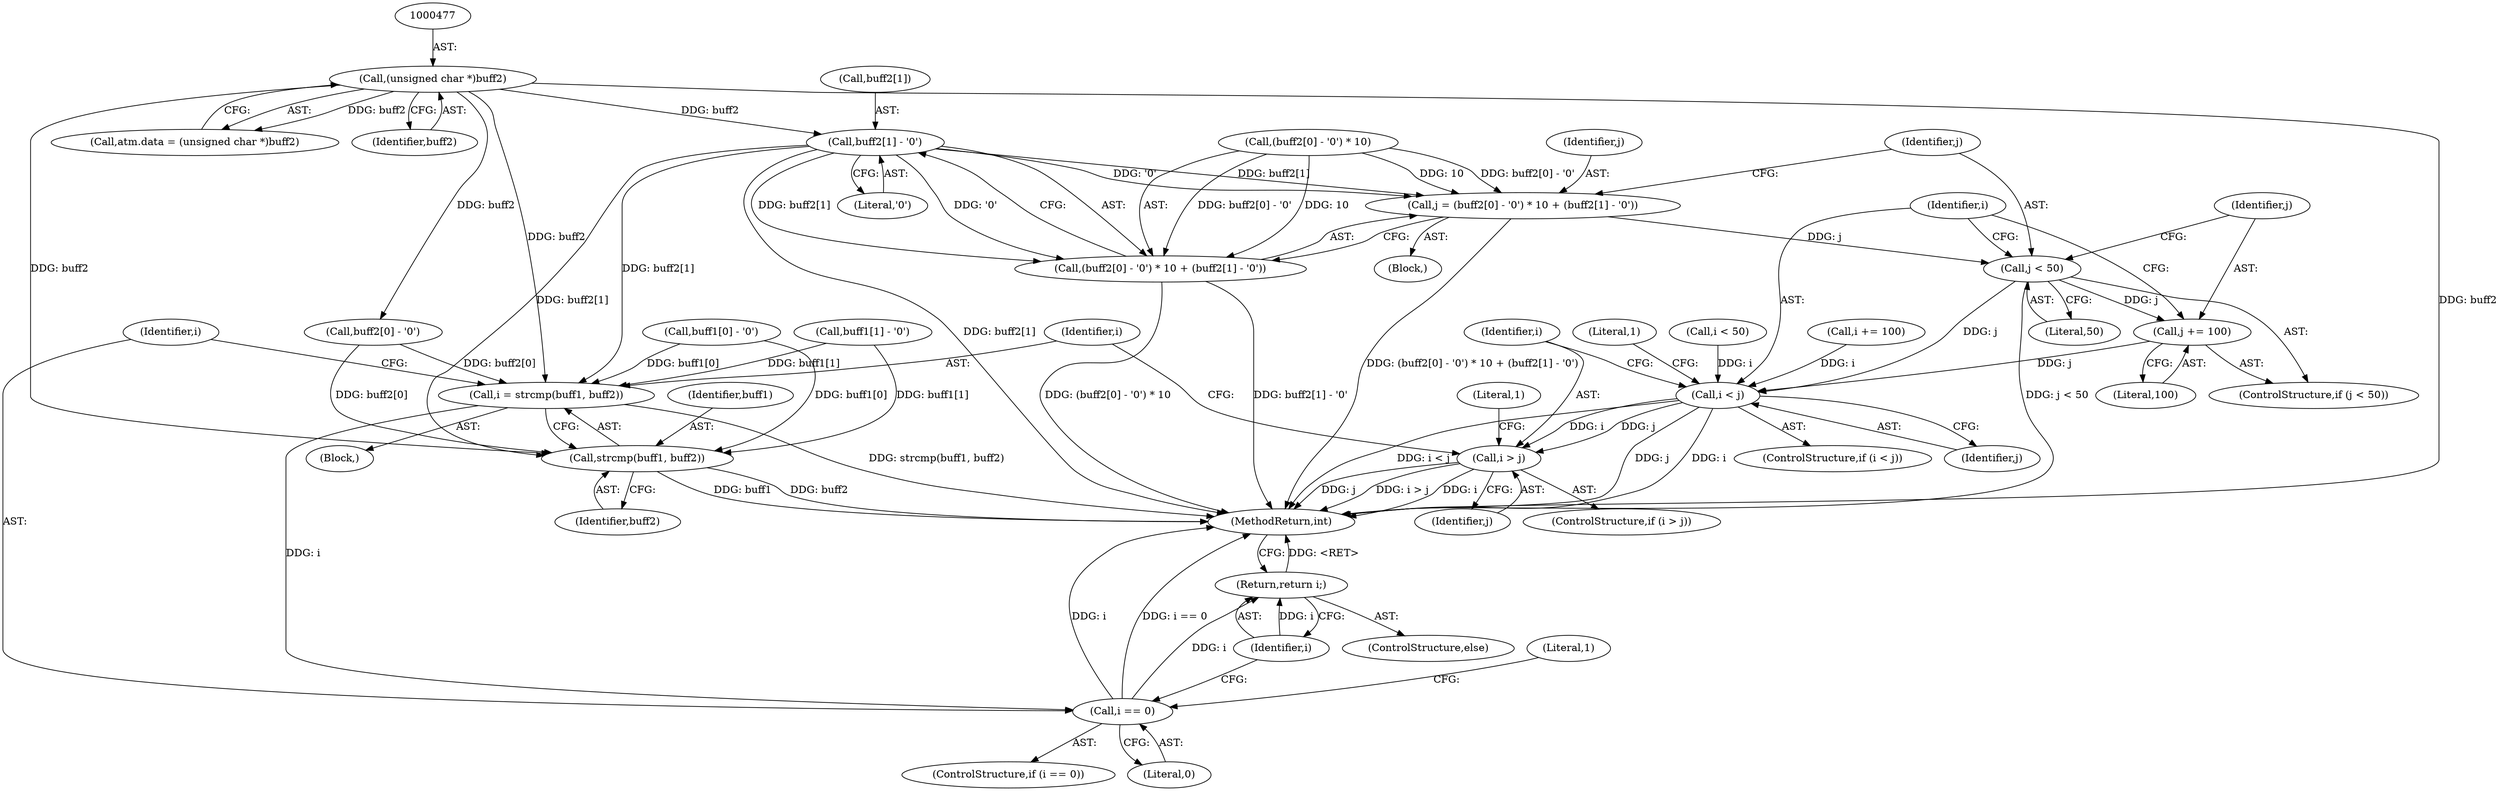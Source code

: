 digraph "0_openssl_f48b83b4fb7d6689584cf25f61ca63a4891f5b11@array" {
"1000530" [label="(Call,buff2[1] - '0')"];
"1000476" [label="(Call,(unsigned char *)buff2)"];
"1000520" [label="(Call,j = (buff2[0] - '0') * 10 + (buff2[1] - '0'))"];
"1000536" [label="(Call,j < 50)"];
"1000539" [label="(Call,j += 100)"];
"1000543" [label="(Call,i < j)"];
"1000550" [label="(Call,i > j)"];
"1000522" [label="(Call,(buff2[0] - '0') * 10 + (buff2[1] - '0'))"];
"1000555" [label="(Call,i = strcmp(buff1, buff2))"];
"1000561" [label="(Call,i == 0)"];
"1000568" [label="(Return,return i;)"];
"1000557" [label="(Call,strcmp(buff1, buff2))"];
"1000551" [label="(Identifier,i)"];
"1000540" [label="(Identifier,j)"];
"1000542" [label="(ControlStructure,if (i < j))"];
"1000554" [label="(Literal,1)"];
"1000521" [label="(Identifier,j)"];
"1000569" [label="(Identifier,i)"];
"1000558" [label="(Identifier,buff1)"];
"1000536" [label="(Call,j < 50)"];
"1000543" [label="(Call,i < j)"];
"1000530" [label="(Call,buff2[1] - '0')"];
"1000517" [label="(Call,i += 100)"];
"1000508" [label="(Call,buff1[1] - '0')"];
"1000561" [label="(Call,i == 0)"];
"1000531" [label="(Call,buff2[1])"];
"1000523" [label="(Call,(buff2[0] - '0') * 10)"];
"1000472" [label="(Call,atm.data = (unsigned char *)buff2)"];
"1000548" [label="(Literal,1)"];
"1000113" [label="(Block,)"];
"1000545" [label="(Identifier,j)"];
"1000559" [label="(Identifier,buff2)"];
"1000537" [label="(Identifier,j)"];
"1000478" [label="(Identifier,buff2)"];
"1000522" [label="(Call,(buff2[0] - '0') * 10 + (buff2[1] - '0'))"];
"1000555" [label="(Call,i = strcmp(buff1, buff2))"];
"1000552" [label="(Identifier,j)"];
"1000524" [label="(Call,buff2[0] - '0')"];
"1000566" [label="(Literal,1)"];
"1000568" [label="(Return,return i;)"];
"1000567" [label="(ControlStructure,else)"];
"1000538" [label="(Literal,50)"];
"1000535" [label="(ControlStructure,if (j < 50))"];
"1000497" [label="(Block,)"];
"1000476" [label="(Call,(unsigned char *)buff2)"];
"1000541" [label="(Literal,100)"];
"1000544" [label="(Identifier,i)"];
"1000534" [label="(Literal,'0')"];
"1000539" [label="(Call,j += 100)"];
"1000550" [label="(Call,i > j)"];
"1000520" [label="(Call,j = (buff2[0] - '0') * 10 + (buff2[1] - '0'))"];
"1000560" [label="(ControlStructure,if (i == 0))"];
"1000556" [label="(Identifier,i)"];
"1000514" [label="(Call,i < 50)"];
"1000557" [label="(Call,strcmp(buff1, buff2))"];
"1000563" [label="(Literal,0)"];
"1000549" [label="(ControlStructure,if (i > j))"];
"1000502" [label="(Call,buff1[0] - '0')"];
"1000570" [label="(MethodReturn,int)"];
"1000562" [label="(Identifier,i)"];
"1000530" -> "1000522"  [label="AST: "];
"1000530" -> "1000534"  [label="CFG: "];
"1000531" -> "1000530"  [label="AST: "];
"1000534" -> "1000530"  [label="AST: "];
"1000522" -> "1000530"  [label="CFG: "];
"1000530" -> "1000570"  [label="DDG: buff2[1]"];
"1000530" -> "1000520"  [label="DDG: buff2[1]"];
"1000530" -> "1000520"  [label="DDG: '0'"];
"1000530" -> "1000522"  [label="DDG: buff2[1]"];
"1000530" -> "1000522"  [label="DDG: '0'"];
"1000476" -> "1000530"  [label="DDG: buff2"];
"1000530" -> "1000555"  [label="DDG: buff2[1]"];
"1000530" -> "1000557"  [label="DDG: buff2[1]"];
"1000476" -> "1000472"  [label="AST: "];
"1000476" -> "1000478"  [label="CFG: "];
"1000477" -> "1000476"  [label="AST: "];
"1000478" -> "1000476"  [label="AST: "];
"1000472" -> "1000476"  [label="CFG: "];
"1000476" -> "1000570"  [label="DDG: buff2"];
"1000476" -> "1000472"  [label="DDG: buff2"];
"1000476" -> "1000524"  [label="DDG: buff2"];
"1000476" -> "1000555"  [label="DDG: buff2"];
"1000476" -> "1000557"  [label="DDG: buff2"];
"1000520" -> "1000497"  [label="AST: "];
"1000520" -> "1000522"  [label="CFG: "];
"1000521" -> "1000520"  [label="AST: "];
"1000522" -> "1000520"  [label="AST: "];
"1000537" -> "1000520"  [label="CFG: "];
"1000520" -> "1000570"  [label="DDG: (buff2[0] - '0') * 10 + (buff2[1] - '0')"];
"1000523" -> "1000520"  [label="DDG: buff2[0] - '0'"];
"1000523" -> "1000520"  [label="DDG: 10"];
"1000520" -> "1000536"  [label="DDG: j"];
"1000536" -> "1000535"  [label="AST: "];
"1000536" -> "1000538"  [label="CFG: "];
"1000537" -> "1000536"  [label="AST: "];
"1000538" -> "1000536"  [label="AST: "];
"1000540" -> "1000536"  [label="CFG: "];
"1000544" -> "1000536"  [label="CFG: "];
"1000536" -> "1000570"  [label="DDG: j < 50"];
"1000536" -> "1000539"  [label="DDG: j"];
"1000536" -> "1000543"  [label="DDG: j"];
"1000539" -> "1000535"  [label="AST: "];
"1000539" -> "1000541"  [label="CFG: "];
"1000540" -> "1000539"  [label="AST: "];
"1000541" -> "1000539"  [label="AST: "];
"1000544" -> "1000539"  [label="CFG: "];
"1000539" -> "1000543"  [label="DDG: j"];
"1000543" -> "1000542"  [label="AST: "];
"1000543" -> "1000545"  [label="CFG: "];
"1000544" -> "1000543"  [label="AST: "];
"1000545" -> "1000543"  [label="AST: "];
"1000548" -> "1000543"  [label="CFG: "];
"1000551" -> "1000543"  [label="CFG: "];
"1000543" -> "1000570"  [label="DDG: i < j"];
"1000543" -> "1000570"  [label="DDG: j"];
"1000543" -> "1000570"  [label="DDG: i"];
"1000514" -> "1000543"  [label="DDG: i"];
"1000517" -> "1000543"  [label="DDG: i"];
"1000543" -> "1000550"  [label="DDG: i"];
"1000543" -> "1000550"  [label="DDG: j"];
"1000550" -> "1000549"  [label="AST: "];
"1000550" -> "1000552"  [label="CFG: "];
"1000551" -> "1000550"  [label="AST: "];
"1000552" -> "1000550"  [label="AST: "];
"1000554" -> "1000550"  [label="CFG: "];
"1000556" -> "1000550"  [label="CFG: "];
"1000550" -> "1000570"  [label="DDG: i > j"];
"1000550" -> "1000570"  [label="DDG: i"];
"1000550" -> "1000570"  [label="DDG: j"];
"1000523" -> "1000522"  [label="AST: "];
"1000522" -> "1000570"  [label="DDG: buff2[1] - '0'"];
"1000522" -> "1000570"  [label="DDG: (buff2[0] - '0') * 10"];
"1000523" -> "1000522"  [label="DDG: buff2[0] - '0'"];
"1000523" -> "1000522"  [label="DDG: 10"];
"1000555" -> "1000113"  [label="AST: "];
"1000555" -> "1000557"  [label="CFG: "];
"1000556" -> "1000555"  [label="AST: "];
"1000557" -> "1000555"  [label="AST: "];
"1000562" -> "1000555"  [label="CFG: "];
"1000555" -> "1000570"  [label="DDG: strcmp(buff1, buff2)"];
"1000508" -> "1000555"  [label="DDG: buff1[1]"];
"1000502" -> "1000555"  [label="DDG: buff1[0]"];
"1000524" -> "1000555"  [label="DDG: buff2[0]"];
"1000555" -> "1000561"  [label="DDG: i"];
"1000561" -> "1000560"  [label="AST: "];
"1000561" -> "1000563"  [label="CFG: "];
"1000562" -> "1000561"  [label="AST: "];
"1000563" -> "1000561"  [label="AST: "];
"1000566" -> "1000561"  [label="CFG: "];
"1000569" -> "1000561"  [label="CFG: "];
"1000561" -> "1000570"  [label="DDG: i"];
"1000561" -> "1000570"  [label="DDG: i == 0"];
"1000561" -> "1000568"  [label="DDG: i"];
"1000568" -> "1000567"  [label="AST: "];
"1000568" -> "1000569"  [label="CFG: "];
"1000569" -> "1000568"  [label="AST: "];
"1000570" -> "1000568"  [label="CFG: "];
"1000568" -> "1000570"  [label="DDG: <RET>"];
"1000569" -> "1000568"  [label="DDG: i"];
"1000557" -> "1000559"  [label="CFG: "];
"1000558" -> "1000557"  [label="AST: "];
"1000559" -> "1000557"  [label="AST: "];
"1000557" -> "1000570"  [label="DDG: buff1"];
"1000557" -> "1000570"  [label="DDG: buff2"];
"1000508" -> "1000557"  [label="DDG: buff1[1]"];
"1000502" -> "1000557"  [label="DDG: buff1[0]"];
"1000524" -> "1000557"  [label="DDG: buff2[0]"];
}
